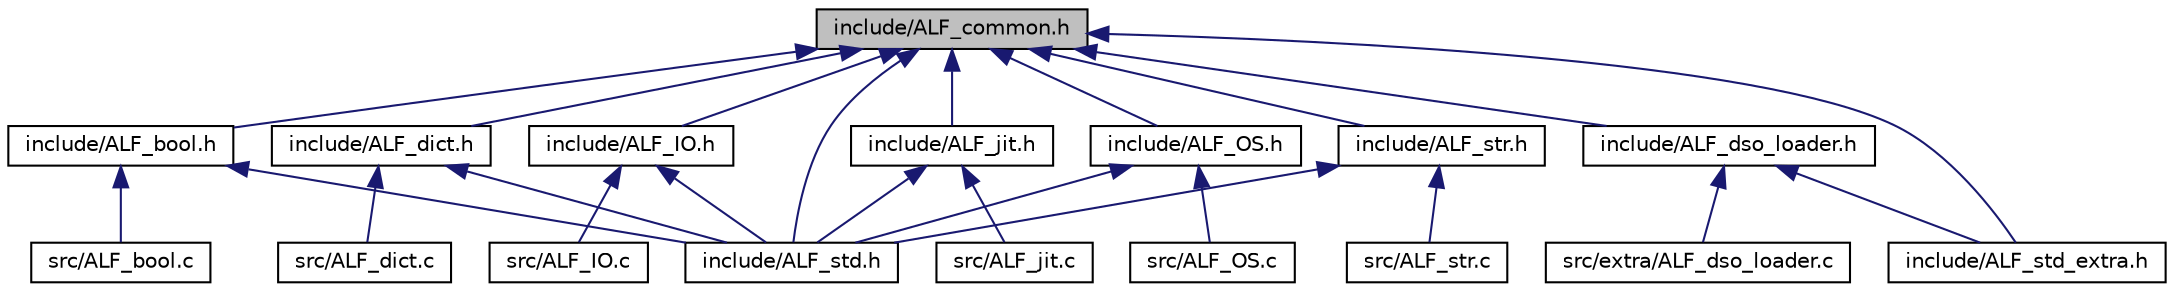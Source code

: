digraph "include/ALF_common.h"
{
  edge [fontname="Helvetica",fontsize="10",labelfontname="Helvetica",labelfontsize="10"];
  node [fontname="Helvetica",fontsize="10",shape=record];
  Node1 [label="include/ALF_common.h",height=0.2,width=0.4,color="black", fillcolor="grey75", style="filled", fontcolor="black"];
  Node1 -> Node2 [dir="back",color="midnightblue",fontsize="10",style="solid",fontname="Helvetica"];
  Node2 [label="include/ALF_bool.h",height=0.2,width=0.4,color="black", fillcolor="white", style="filled",URL="$ALF__bool_8h.html"];
  Node2 -> Node3 [dir="back",color="midnightblue",fontsize="10",style="solid",fontname="Helvetica"];
  Node3 [label="src/ALF_bool.c",height=0.2,width=0.4,color="black", fillcolor="white", style="filled",URL="$ALF__bool_8c.html"];
  Node2 -> Node4 [dir="back",color="midnightblue",fontsize="10",style="solid",fontname="Helvetica"];
  Node4 [label="include/ALF_std.h",height=0.2,width=0.4,color="black", fillcolor="white", style="filled",URL="$ALF__std_8h.html"];
  Node1 -> Node5 [dir="back",color="midnightblue",fontsize="10",style="solid",fontname="Helvetica"];
  Node5 [label="include/ALF_dict.h",height=0.2,width=0.4,color="black", fillcolor="white", style="filled",URL="$ALF__dict_8h.html"];
  Node5 -> Node6 [dir="back",color="midnightblue",fontsize="10",style="solid",fontname="Helvetica"];
  Node6 [label="src/ALF_dict.c",height=0.2,width=0.4,color="black", fillcolor="white", style="filled",URL="$ALF__dict_8c.html"];
  Node5 -> Node4 [dir="back",color="midnightblue",fontsize="10",style="solid",fontname="Helvetica"];
  Node1 -> Node7 [dir="back",color="midnightblue",fontsize="10",style="solid",fontname="Helvetica"];
  Node7 [label="include/ALF_dso_loader.h",height=0.2,width=0.4,color="black", fillcolor="white", style="filled",URL="$ALF__dso__loader_8h.html"];
  Node7 -> Node8 [dir="back",color="midnightblue",fontsize="10",style="solid",fontname="Helvetica"];
  Node8 [label="src/extra/ALF_dso_loader.c",height=0.2,width=0.4,color="black", fillcolor="white", style="filled",URL="$ALF__dso__loader_8c.html"];
  Node7 -> Node9 [dir="back",color="midnightblue",fontsize="10",style="solid",fontname="Helvetica"];
  Node9 [label="include/ALF_std_extra.h",height=0.2,width=0.4,color="black", fillcolor="white", style="filled",URL="$ALF__std__extra_8h.html"];
  Node1 -> Node10 [dir="back",color="midnightblue",fontsize="10",style="solid",fontname="Helvetica"];
  Node10 [label="include/ALF_IO.h",height=0.2,width=0.4,color="black", fillcolor="white", style="filled",URL="$ALF__IO_8h.html"];
  Node10 -> Node11 [dir="back",color="midnightblue",fontsize="10",style="solid",fontname="Helvetica"];
  Node11 [label="src/ALF_IO.c",height=0.2,width=0.4,color="black", fillcolor="white", style="filled",URL="$ALF__IO_8c.html"];
  Node10 -> Node4 [dir="back",color="midnightblue",fontsize="10",style="solid",fontname="Helvetica"];
  Node1 -> Node12 [dir="back",color="midnightblue",fontsize="10",style="solid",fontname="Helvetica"];
  Node12 [label="include/ALF_jit.h",height=0.2,width=0.4,color="black", fillcolor="white", style="filled",URL="$ALF__jit_8h.html"];
  Node12 -> Node13 [dir="back",color="midnightblue",fontsize="10",style="solid",fontname="Helvetica"];
  Node13 [label="src/ALF_jit.c",height=0.2,width=0.4,color="black", fillcolor="white", style="filled",URL="$ALF__jit_8c.html"];
  Node12 -> Node4 [dir="back",color="midnightblue",fontsize="10",style="solid",fontname="Helvetica"];
  Node1 -> Node14 [dir="back",color="midnightblue",fontsize="10",style="solid",fontname="Helvetica"];
  Node14 [label="include/ALF_OS.h",height=0.2,width=0.4,color="black", fillcolor="white", style="filled",URL="$ALF__OS_8h.html"];
  Node14 -> Node15 [dir="back",color="midnightblue",fontsize="10",style="solid",fontname="Helvetica"];
  Node15 [label="src/ALF_OS.c",height=0.2,width=0.4,color="black", fillcolor="white", style="filled",URL="$ALF__OS_8c.html"];
  Node14 -> Node4 [dir="back",color="midnightblue",fontsize="10",style="solid",fontname="Helvetica"];
  Node1 -> Node4 [dir="back",color="midnightblue",fontsize="10",style="solid",fontname="Helvetica"];
  Node1 -> Node16 [dir="back",color="midnightblue",fontsize="10",style="solid",fontname="Helvetica"];
  Node16 [label="include/ALF_str.h",height=0.2,width=0.4,color="black", fillcolor="white", style="filled",URL="$ALF__str_8h.html"];
  Node16 -> Node17 [dir="back",color="midnightblue",fontsize="10",style="solid",fontname="Helvetica"];
  Node17 [label="src/ALF_str.c",height=0.2,width=0.4,color="black", fillcolor="white", style="filled",URL="$ALF__str_8c.html"];
  Node16 -> Node4 [dir="back",color="midnightblue",fontsize="10",style="solid",fontname="Helvetica"];
  Node1 -> Node9 [dir="back",color="midnightblue",fontsize="10",style="solid",fontname="Helvetica"];
}
